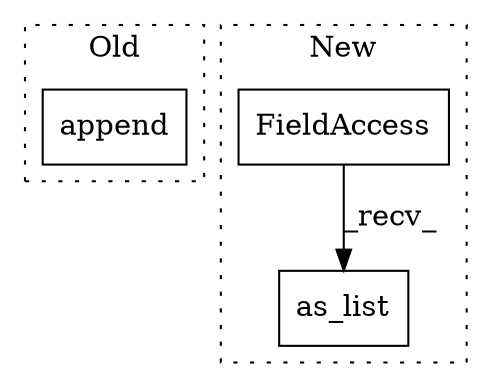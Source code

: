 digraph G {
subgraph cluster0 {
1 [label="append" a="32" s="4716,4745" l="7,1" shape="box"];
label = "Old";
style="dotted";
}
subgraph cluster1 {
2 [label="as_list" a="32" s="4727" l="9" shape="box"];
3 [label="FieldAccess" a="22" s="4719" l="7" shape="box"];
label = "New";
style="dotted";
}
3 -> 2 [label="_recv_"];
}